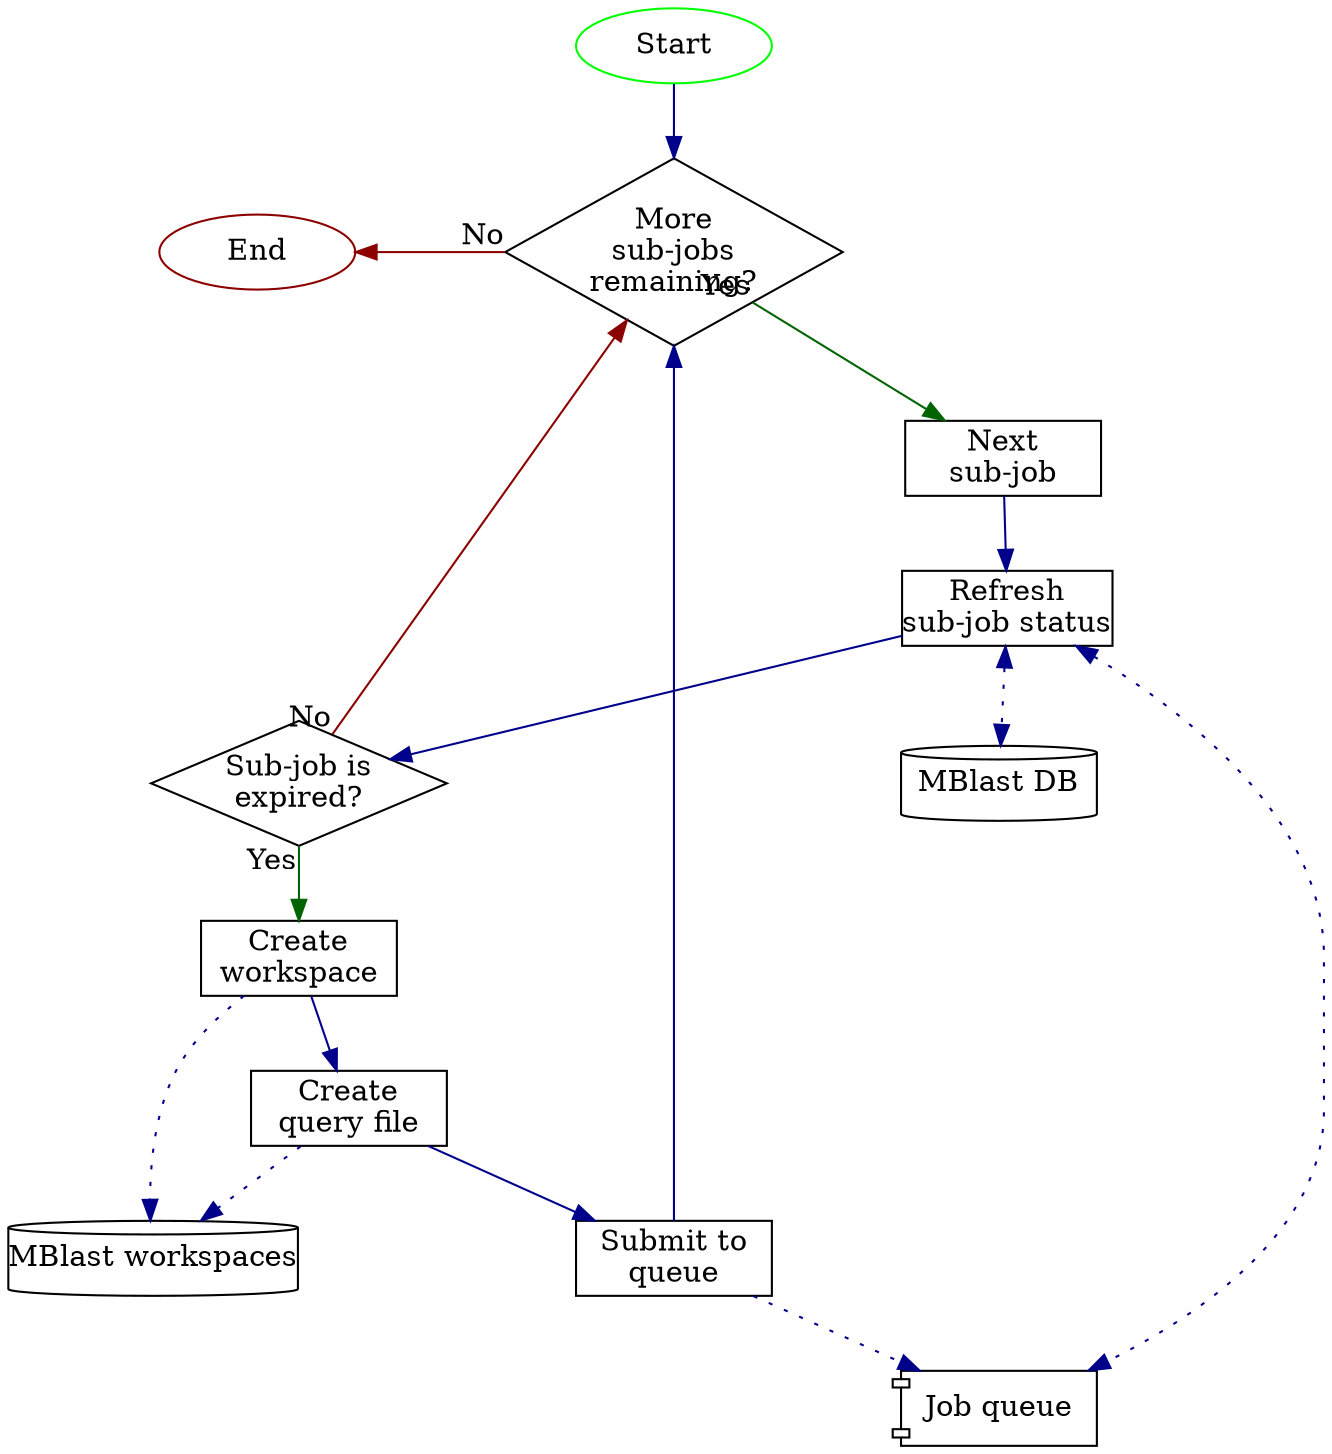 digraph {
  graph [nodesep=1]
  node  [margin=0, shape=rect, width=1.3]
  edge  [color=darkblue]

  //
  // Node
  //

  Start        [shape=oval, color=green]
  DB           [label="MBlast DB", shape=cylinder]
  Refresh      [label="Refresh\nsub-job status"]
  IsExpired    [label="Sub-job is\nexpired?", shape=diamond]
  More         [label="More\nsub-jobs\nremaining?", shape=diamond]
  Next         [label="Next\nsub-job"]
  End          [shape=oval, color=darkred]
  Queue        [label="Job queue", shape=component]
  Workspace    [label="MBlast workspaces", shape=cylinder]
  NewWorkspace [label="Create\nworkspace"]
  NewQuery     [label="Create\nquery file"]
  Submit       [label="Submit to\nqueue"]

  //
  // Edges
  //

  Start -> More

  More    -> Next      [taillabel="Yes", color=darkgreen]
  End     -> More      [headlabel="No", color=darkred, dir=back]

  Next    -> Refresh

  Refresh   -> IsExpired []
  Refresh   -> DB        [dir=both, style=dotted]
  Refresh   -> Queue     [dir=both, style=dotted]

  IsExpired -> NewWorkspace [taillabel="Yes", color=darkgreen]
  IsExpired -> More         [taillabel="No", color=darkred]

  NewWorkspace -> NewQuery
  NewWorkspace -> Workspace [style=dotted]

  NewQuery -> Submit
  NewQuery -> Workspace [style=dotted]

  Submit -> More  []
  Submit -> Queue [style=dotted]


  //
  // Formatting
  //

  {
    rank=same
    End
    More
    // Next
    // T1[label="", color=white]
  }

  {
    rank=same
    // Refresh
    // IsExpired
    DB
  }

  {
    rank=same
    // NewWorkspace
    // NewQuery
    // Submit
    Queue
  }

  {
    edge [style=invis]
    // Next -> DB
    // Next -> T1 -> DB -> Queue -> Workspace
  }
}